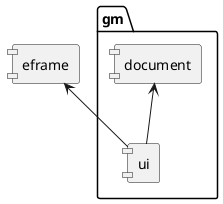 @startuml inter
skinparam componentStyle uml1

package "gm" as gm {
    component ui as ui
    component document as doc
}

component "eframe" as eframe

ui -u-> doc
ui -u-> eframe

@enduml